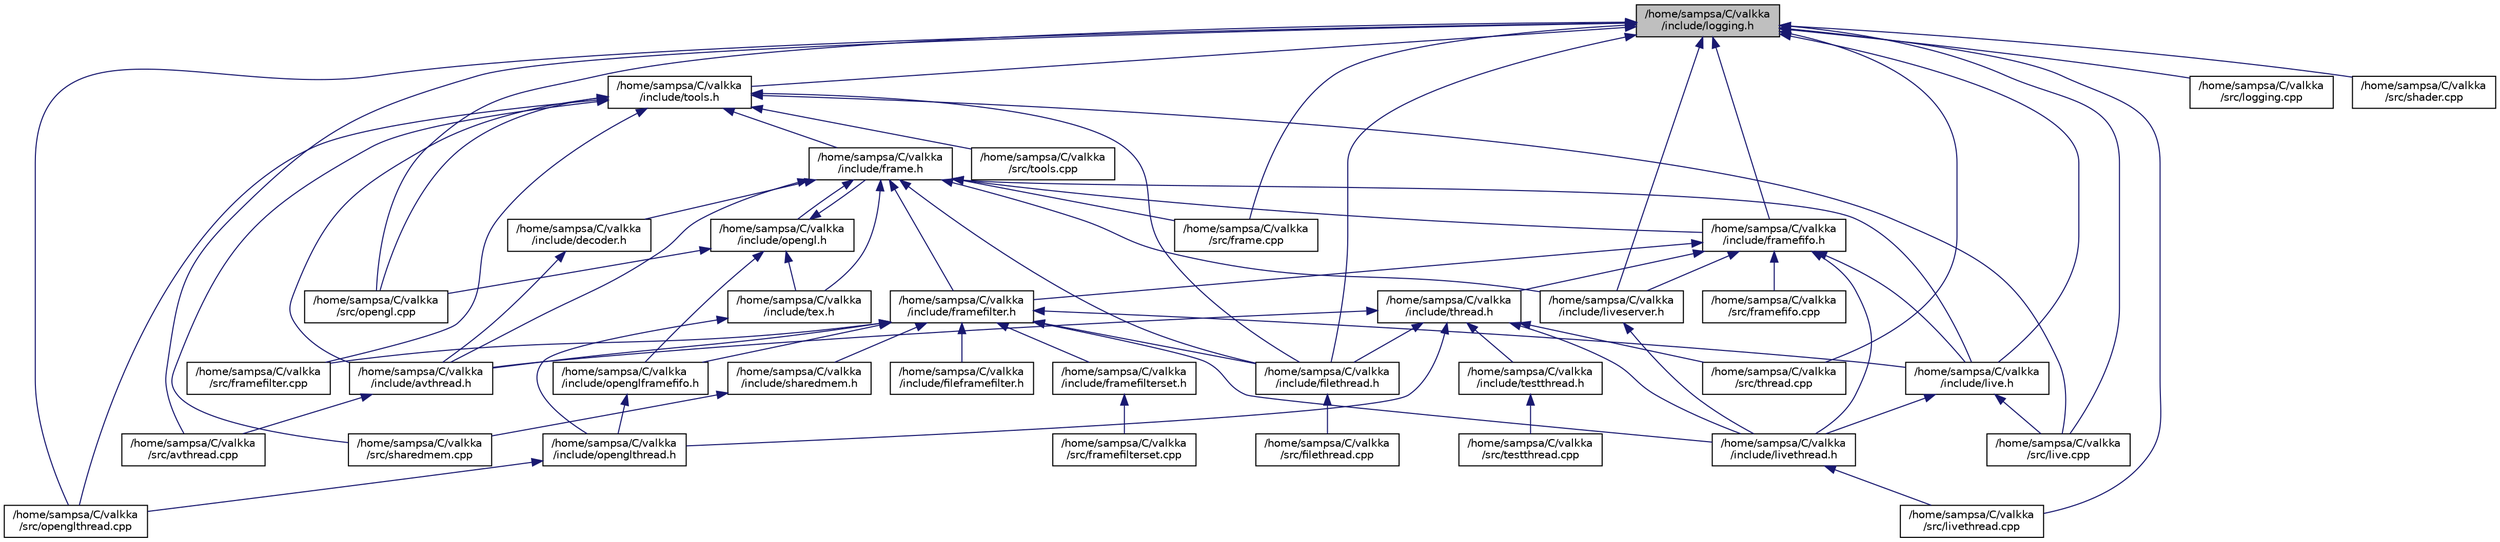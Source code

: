 digraph "/home/sampsa/C/valkka/include/logging.h"
{
  edge [fontname="Helvetica",fontsize="10",labelfontname="Helvetica",labelfontsize="10"];
  node [fontname="Helvetica",fontsize="10",shape=record];
  Node3 [label="/home/sampsa/C/valkka\l/include/logging.h",height=0.2,width=0.4,color="black", fillcolor="grey75", style="filled", fontcolor="black"];
  Node3 -> Node4 [dir="back",color="midnightblue",fontsize="10",style="solid",fontname="Helvetica"];
  Node4 [label="/home/sampsa/C/valkka\l/include/tools.h",height=0.2,width=0.4,color="black", fillcolor="white", style="filled",URL="$tools_8h.html",tooltip="Auxiliary routines. "];
  Node4 -> Node5 [dir="back",color="midnightblue",fontsize="10",style="solid",fontname="Helvetica"];
  Node5 [label="/home/sampsa/C/valkka\l/include/frame.h",height=0.2,width=0.4,color="black", fillcolor="white", style="filled",URL="$frame_8h.html",tooltip="Frame classes. "];
  Node5 -> Node6 [dir="back",color="midnightblue",fontsize="10",style="solid",fontname="Helvetica"];
  Node6 [label="/home/sampsa/C/valkka\l/include/avthread.h",height=0.2,width=0.4,color="black", fillcolor="white", style="filled",URL="$avthread_8h.html",tooltip="FFmpeg decoding thread. "];
  Node6 -> Node7 [dir="back",color="midnightblue",fontsize="10",style="solid",fontname="Helvetica"];
  Node7 [label="/home/sampsa/C/valkka\l/src/avthread.cpp",height=0.2,width=0.4,color="black", fillcolor="white", style="filled",URL="$avthread_8cpp.html",tooltip="FFmpeg decoding thread. "];
  Node5 -> Node8 [dir="back",color="midnightblue",fontsize="10",style="solid",fontname="Helvetica"];
  Node8 [label="/home/sampsa/C/valkka\l/include/opengl.h",height=0.2,width=0.4,color="black", fillcolor="white", style="filled",URL="$opengl_8h.html",tooltip="OpenGL calls for reserving PBOs and TEXtures, plus some auxiliary routines. "];
  Node8 -> Node5 [dir="back",color="midnightblue",fontsize="10",style="solid",fontname="Helvetica"];
  Node8 -> Node9 [dir="back",color="midnightblue",fontsize="10",style="solid",fontname="Helvetica"];
  Node9 [label="/home/sampsa/C/valkka\l/include/openglframefifo.h",height=0.2,width=0.4,color="black", fillcolor="white", style="filled",URL="$openglframefifo_8h_source.html"];
  Node9 -> Node10 [dir="back",color="midnightblue",fontsize="10",style="solid",fontname="Helvetica"];
  Node10 [label="/home/sampsa/C/valkka\l/include/openglthread.h",height=0.2,width=0.4,color="black", fillcolor="white", style="filled",URL="$openglthread_8h.html",tooltip="FrameFifo for OpenGLThread: stack of YUV frames and uploading to GPU. "];
  Node10 -> Node11 [dir="back",color="midnightblue",fontsize="10",style="solid",fontname="Helvetica"];
  Node11 [label="/home/sampsa/C/valkka\l/src/openglthread.cpp",height=0.2,width=0.4,color="black", fillcolor="white", style="filled",URL="$openglthread_8cpp.html",tooltip="FrameFifo for OpenGLThread: stack of YUV frames and uploading to GPU. "];
  Node8 -> Node12 [dir="back",color="midnightblue",fontsize="10",style="solid",fontname="Helvetica"];
  Node12 [label="/home/sampsa/C/valkka\l/include/tex.h",height=0.2,width=0.4,color="black", fillcolor="white", style="filled",URL="$tex_8h.html",tooltip="Handling OpenGL textures. "];
  Node12 -> Node10 [dir="back",color="midnightblue",fontsize="10",style="solid",fontname="Helvetica"];
  Node8 -> Node13 [dir="back",color="midnightblue",fontsize="10",style="solid",fontname="Helvetica"];
  Node13 [label="/home/sampsa/C/valkka\l/src/opengl.cpp",height=0.2,width=0.4,color="black", fillcolor="white", style="filled",URL="$opengl_8cpp.html",tooltip="X11, GLX, OpenGL calls for initialization and texture dumping, plus some auxiliary routines..."];
  Node5 -> Node14 [dir="back",color="midnightblue",fontsize="10",style="solid",fontname="Helvetica"];
  Node14 [label="/home/sampsa/C/valkka\l/include/framefifo.h",height=0.2,width=0.4,color="black", fillcolor="white", style="filled",URL="$framefifo_8h.html",tooltip="Thread safe system of fifo and a stack. "];
  Node14 -> Node15 [dir="back",color="midnightblue",fontsize="10",style="solid",fontname="Helvetica"];
  Node15 [label="/home/sampsa/C/valkka\l/include/thread.h",height=0.2,width=0.4,color="black", fillcolor="white", style="filled",URL="$thread_8h.html",tooltip="Base class for multithreading. "];
  Node15 -> Node6 [dir="back",color="midnightblue",fontsize="10",style="solid",fontname="Helvetica"];
  Node15 -> Node16 [dir="back",color="midnightblue",fontsize="10",style="solid",fontname="Helvetica"];
  Node16 [label="/home/sampsa/C/valkka\l/include/filethread.h",height=0.2,width=0.4,color="black", fillcolor="white", style="filled",URL="$filethread_8h.html",tooltip="A Thread handling files and sending frames to fifo. "];
  Node16 -> Node17 [dir="back",color="midnightblue",fontsize="10",style="solid",fontname="Helvetica"];
  Node17 [label="/home/sampsa/C/valkka\l/src/filethread.cpp",height=0.2,width=0.4,color="black", fillcolor="white", style="filled",URL="$filethread_8cpp.html",tooltip="A thread sending frames from files. "];
  Node15 -> Node18 [dir="back",color="midnightblue",fontsize="10",style="solid",fontname="Helvetica"];
  Node18 [label="/home/sampsa/C/valkka\l/include/livethread.h",height=0.2,width=0.4,color="black", fillcolor="white", style="filled",URL="$livethread_8h.html",tooltip="A live555 thread. "];
  Node18 -> Node19 [dir="back",color="midnightblue",fontsize="10",style="solid",fontname="Helvetica"];
  Node19 [label="/home/sampsa/C/valkka\l/src/livethread.cpp",height=0.2,width=0.4,color="black", fillcolor="white", style="filled",URL="$livethread_8cpp.html",tooltip="A live555 thread. "];
  Node15 -> Node10 [dir="back",color="midnightblue",fontsize="10",style="solid",fontname="Helvetica"];
  Node15 -> Node20 [dir="back",color="midnightblue",fontsize="10",style="solid",fontname="Helvetica"];
  Node20 [label="/home/sampsa/C/valkka\l/include/testthread.h",height=0.2,width=0.4,color="black", fillcolor="white", style="filled",URL="$testthread_8h.html"];
  Node20 -> Node21 [dir="back",color="midnightblue",fontsize="10",style="solid",fontname="Helvetica"];
  Node21 [label="/home/sampsa/C/valkka\l/src/testthread.cpp",height=0.2,width=0.4,color="black", fillcolor="white", style="filled",URL="$testthread_8cpp.html",tooltip="Launch a cpp thread from python, give that thread a callback that&#39;s called by the thread..."];
  Node15 -> Node22 [dir="back",color="midnightblue",fontsize="10",style="solid",fontname="Helvetica"];
  Node22 [label="/home/sampsa/C/valkka\l/src/thread.cpp",height=0.2,width=0.4,color="black", fillcolor="white", style="filled",URL="$thread_8cpp.html",tooltip="A class for multithreading, similar to Python&#39;s standard library \"threading.Thread\". "];
  Node14 -> Node23 [dir="back",color="midnightblue",fontsize="10",style="solid",fontname="Helvetica"];
  Node23 [label="/home/sampsa/C/valkka\l/include/framefilter.h",height=0.2,width=0.4,color="black", fillcolor="white", style="filled",URL="$framefilter_8h.html",tooltip="Definition of FrameFilter and derived classes for various purposes. "];
  Node23 -> Node6 [dir="back",color="midnightblue",fontsize="10",style="solid",fontname="Helvetica"];
  Node23 -> Node24 [dir="back",color="midnightblue",fontsize="10",style="solid",fontname="Helvetica"];
  Node24 [label="/home/sampsa/C/valkka\l/include/fileframefilter.h",height=0.2,width=0.4,color="black", fillcolor="white", style="filled",URL="$fileframefilter_8h_source.html"];
  Node23 -> Node16 [dir="back",color="midnightblue",fontsize="10",style="solid",fontname="Helvetica"];
  Node23 -> Node25 [dir="back",color="midnightblue",fontsize="10",style="solid",fontname="Helvetica"];
  Node25 [label="/home/sampsa/C/valkka\l/include/framefilterset.h",height=0.2,width=0.4,color="black", fillcolor="white", style="filled",URL="$framefilterset_8h.html",tooltip="Classes using several framefilters. "];
  Node25 -> Node26 [dir="back",color="midnightblue",fontsize="10",style="solid",fontname="Helvetica"];
  Node26 [label="/home/sampsa/C/valkka\l/src/framefilterset.cpp",height=0.2,width=0.4,color="black", fillcolor="white", style="filled",URL="$framefilterset_8cpp.html",tooltip="Classes using several framefilters. "];
  Node23 -> Node27 [dir="back",color="midnightblue",fontsize="10",style="solid",fontname="Helvetica"];
  Node27 [label="/home/sampsa/C/valkka\l/include/live.h",height=0.2,width=0.4,color="black", fillcolor="white", style="filled",URL="$live_8h.html",tooltip="Interface to live555. "];
  Node27 -> Node18 [dir="back",color="midnightblue",fontsize="10",style="solid",fontname="Helvetica"];
  Node27 -> Node28 [dir="back",color="midnightblue",fontsize="10",style="solid",fontname="Helvetica"];
  Node28 [label="/home/sampsa/C/valkka\l/src/live.cpp",height=0.2,width=0.4,color="black", fillcolor="white", style="filled",URL="$live_8cpp.html",tooltip="Interface to live555. "];
  Node23 -> Node18 [dir="back",color="midnightblue",fontsize="10",style="solid",fontname="Helvetica"];
  Node23 -> Node9 [dir="back",color="midnightblue",fontsize="10",style="solid",fontname="Helvetica"];
  Node23 -> Node29 [dir="back",color="midnightblue",fontsize="10",style="solid",fontname="Helvetica"];
  Node29 [label="/home/sampsa/C/valkka\l/include/sharedmem.h",height=0.2,width=0.4,color="black", fillcolor="white", style="filled",URL="$sharedmem_8h.html",tooltip="Posix shared memory segment server/client management, shared memory ring buffer synchronized using po..."];
  Node29 -> Node30 [dir="back",color="midnightblue",fontsize="10",style="solid",fontname="Helvetica"];
  Node30 [label="/home/sampsa/C/valkka\l/src/sharedmem.cpp",height=0.2,width=0.4,color="black", fillcolor="white", style="filled",URL="$sharedmem_8cpp.html",tooltip="Posix shared memory segment server/client management, shared memory ring buffer synchronized using po..."];
  Node23 -> Node31 [dir="back",color="midnightblue",fontsize="10",style="solid",fontname="Helvetica"];
  Node31 [label="/home/sampsa/C/valkka\l/src/framefilter.cpp",height=0.2,width=0.4,color="black", fillcolor="white", style="filled",URL="$framefilter_8cpp.html"];
  Node14 -> Node27 [dir="back",color="midnightblue",fontsize="10",style="solid",fontname="Helvetica"];
  Node14 -> Node32 [dir="back",color="midnightblue",fontsize="10",style="solid",fontname="Helvetica"];
  Node32 [label="/home/sampsa/C/valkka\l/include/liveserver.h",height=0.2,width=0.4,color="black", fillcolor="white", style="filled",URL="$liveserver_8h.html",tooltip="Live555 interface for server side: streaming to udp sockets directly or by using an on-demand rtsp se..."];
  Node32 -> Node18 [dir="back",color="midnightblue",fontsize="10",style="solid",fontname="Helvetica"];
  Node14 -> Node18 [dir="back",color="midnightblue",fontsize="10",style="solid",fontname="Helvetica"];
  Node14 -> Node33 [dir="back",color="midnightblue",fontsize="10",style="solid",fontname="Helvetica"];
  Node33 [label="/home/sampsa/C/valkka\l/src/framefifo.cpp",height=0.2,width=0.4,color="black", fillcolor="white", style="filled",URL="$framefifo_8cpp.html"];
  Node5 -> Node34 [dir="back",color="midnightblue",fontsize="10",style="solid",fontname="Helvetica"];
  Node34 [label="/home/sampsa/C/valkka\l/include/decoder.h",height=0.2,width=0.4,color="black", fillcolor="white", style="filled",URL="$decoder_8h.html",tooltip="FFmpeg decoders. "];
  Node34 -> Node6 [dir="back",color="midnightblue",fontsize="10",style="solid",fontname="Helvetica"];
  Node5 -> Node23 [dir="back",color="midnightblue",fontsize="10",style="solid",fontname="Helvetica"];
  Node5 -> Node16 [dir="back",color="midnightblue",fontsize="10",style="solid",fontname="Helvetica"];
  Node5 -> Node27 [dir="back",color="midnightblue",fontsize="10",style="solid",fontname="Helvetica"];
  Node5 -> Node32 [dir="back",color="midnightblue",fontsize="10",style="solid",fontname="Helvetica"];
  Node5 -> Node12 [dir="back",color="midnightblue",fontsize="10",style="solid",fontname="Helvetica"];
  Node5 -> Node35 [dir="back",color="midnightblue",fontsize="10",style="solid",fontname="Helvetica"];
  Node35 [label="/home/sampsa/C/valkka\l/src/frame.cpp",height=0.2,width=0.4,color="black", fillcolor="white", style="filled",URL="$frame_8cpp.html"];
  Node4 -> Node6 [dir="back",color="midnightblue",fontsize="10",style="solid",fontname="Helvetica"];
  Node4 -> Node16 [dir="back",color="midnightblue",fontsize="10",style="solid",fontname="Helvetica"];
  Node4 -> Node31 [dir="back",color="midnightblue",fontsize="10",style="solid",fontname="Helvetica"];
  Node4 -> Node28 [dir="back",color="midnightblue",fontsize="10",style="solid",fontname="Helvetica"];
  Node4 -> Node13 [dir="back",color="midnightblue",fontsize="10",style="solid",fontname="Helvetica"];
  Node4 -> Node11 [dir="back",color="midnightblue",fontsize="10",style="solid",fontname="Helvetica"];
  Node4 -> Node30 [dir="back",color="midnightblue",fontsize="10",style="solid",fontname="Helvetica"];
  Node4 -> Node36 [dir="back",color="midnightblue",fontsize="10",style="solid",fontname="Helvetica"];
  Node36 [label="/home/sampsa/C/valkka\l/src/tools.cpp",height=0.2,width=0.4,color="black", fillcolor="white", style="filled",URL="$tools_8cpp.html",tooltip="Auxiliary routines. "];
  Node3 -> Node14 [dir="back",color="midnightblue",fontsize="10",style="solid",fontname="Helvetica"];
  Node3 -> Node16 [dir="back",color="midnightblue",fontsize="10",style="solid",fontname="Helvetica"];
  Node3 -> Node27 [dir="back",color="midnightblue",fontsize="10",style="solid",fontname="Helvetica"];
  Node3 -> Node32 [dir="back",color="midnightblue",fontsize="10",style="solid",fontname="Helvetica"];
  Node3 -> Node7 [dir="back",color="midnightblue",fontsize="10",style="solid",fontname="Helvetica"];
  Node3 -> Node35 [dir="back",color="midnightblue",fontsize="10",style="solid",fontname="Helvetica"];
  Node3 -> Node28 [dir="back",color="midnightblue",fontsize="10",style="solid",fontname="Helvetica"];
  Node3 -> Node19 [dir="back",color="midnightblue",fontsize="10",style="solid",fontname="Helvetica"];
  Node3 -> Node37 [dir="back",color="midnightblue",fontsize="10",style="solid",fontname="Helvetica"];
  Node37 [label="/home/sampsa/C/valkka\l/src/logging.cpp",height=0.2,width=0.4,color="black", fillcolor="white", style="filled",URL="$logging_8cpp.html",tooltip="Logging with various log levels. "];
  Node3 -> Node13 [dir="back",color="midnightblue",fontsize="10",style="solid",fontname="Helvetica"];
  Node3 -> Node11 [dir="back",color="midnightblue",fontsize="10",style="solid",fontname="Helvetica"];
  Node3 -> Node38 [dir="back",color="midnightblue",fontsize="10",style="solid",fontname="Helvetica"];
  Node38 [label="/home/sampsa/C/valkka\l/src/shader.cpp",height=0.2,width=0.4,color="black", fillcolor="white", style="filled",URL="$shader_8cpp.html"];
  Node3 -> Node22 [dir="back",color="midnightblue",fontsize="10",style="solid",fontname="Helvetica"];
}
